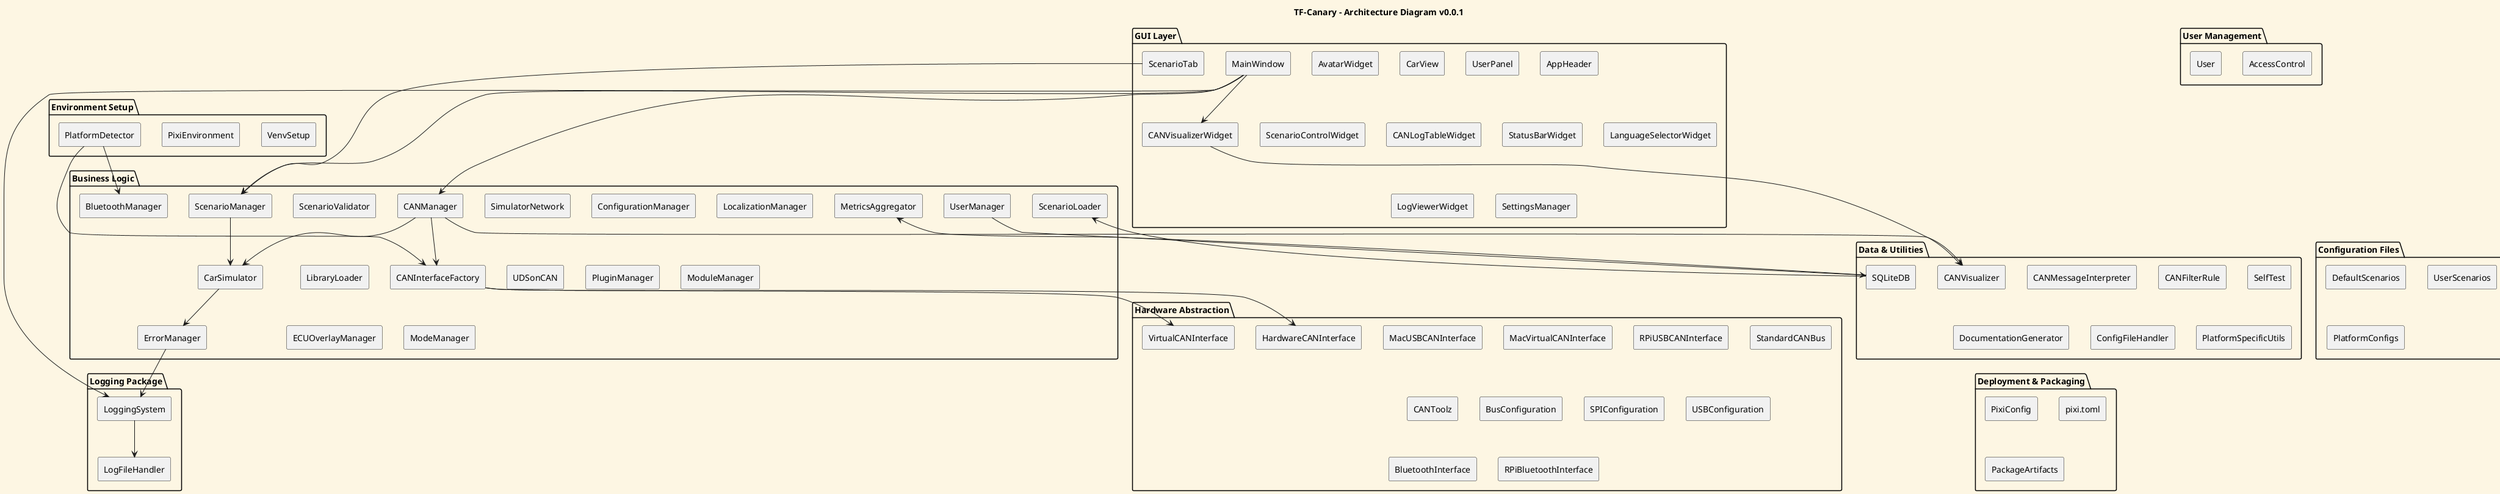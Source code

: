 @startuml
skinparam componentStyle rectangle
skinparam backgroundColor #fdf6e3
title TF-Canary - Architecture Diagram v0.0.1

package "Environment Setup" {
  [VenvSetup]
  [PixiEnvironment]
  [PlatformDetector]
}

package "GUI Layer" {
  [MainWindow]
  [CarView]
  [ScenarioTab]
  [UserPanel]
  [AppHeader]
  [AvatarWidget]
  [ScenarioControlWidget]
  [CANLogTableWidget]
  [CANVisualizerWidget]
  [StatusBarWidget]
  [LanguageSelectorWidget]
  [LogViewerWidget]
  [SettingsManager]
}

package "Business Logic" {
  [ScenarioManager]
  [ScenarioLoader]
  [ScenarioValidator]
  [CANManager]
  [CarSimulator]
  [SimulatorNetwork]
  [UserManager]
  [ConfigurationManager]
  [ErrorManager]
  [LocalizationManager]
  [LibraryLoader]
  [UDSonCAN]
  [PluginManager]
  [ModuleManager]
  [CANInterfaceFactory]
  [ECUOverlayManager]
  [ModeManager]
  [BluetoothManager]
  [MetricsAggregator]
}

package "Hardware Abstraction" {
  [VirtualCANInterface]
  [HardwareCANInterface]
  [MacUSBCANInterface]
  [MacVirtualCANInterface]
  [RPiUSBCANInterface]
  [StandardCANBus]
  [CANToolz]
  [BusConfiguration]
  [SPIConfiguration]
  [USBConfiguration]
  [BluetoothInterface]
  [RPiBluetoothInterface]
}

package "Data & Utilities" {
  [CANMessageInterpreter]
  [CANFilterRule]
  [SelfTest]
  [DocumentationGenerator]
  [ConfigFileHandler]
  [SQLiteDB]
  [PlatformSpecificUtils]
  [CANVisualizer]
}

package "Logging Package" {
  [LoggingSystem]
  [LogFileHandler]
}

package "Configuration Files" {
  [DefaultScenarios]
  [UserScenarios]
  [PlatformConfigs]
}

package "User Management" {
  [AccessControl]
  [User]
}

package "Testing Package" {
  [CLI] as tfitpican_cli
  [TestRunner]
  [UnitTests]
  [IntegrationTests]
  [SystemTests]
  [Pytest]
}

package "Deployment & Packaging" {
  [PixiConfig]
  [pixi.toml]
  [PackageArtifacts]
}

' Component Relationships
MainWindow --> ScenarioManager
MainWindow --> CANManager
MainWindow --> LoggingSystem
MainWindow --> CANVisualizerWidget
CANVisualizerWidget --> CANVisualizer
CANManager --> CANVisualizer
CANManager --> CANInterfaceFactory
CANInterfaceFactory --> VirtualCANInterface
CANInterfaceFactory --> HardwareCANInterface
ScenarioManager --> CarSimulator
CANManager --> CarSimulator
CarSimulator --> ErrorManager
ErrorManager --> LoggingSystem

' Additional relationships
ScenarioTab --> ScenarioManager
UserManager --> SQLiteDB
LoggingSystem --> LogFileHandler
SQLiteDB --> ScenarioLoader
SQLiteDB --> MetricsAggregator
PlatformDetector --> CANInterfaceFactory
PlatformDetector --> BluetoothManager

@enduml
